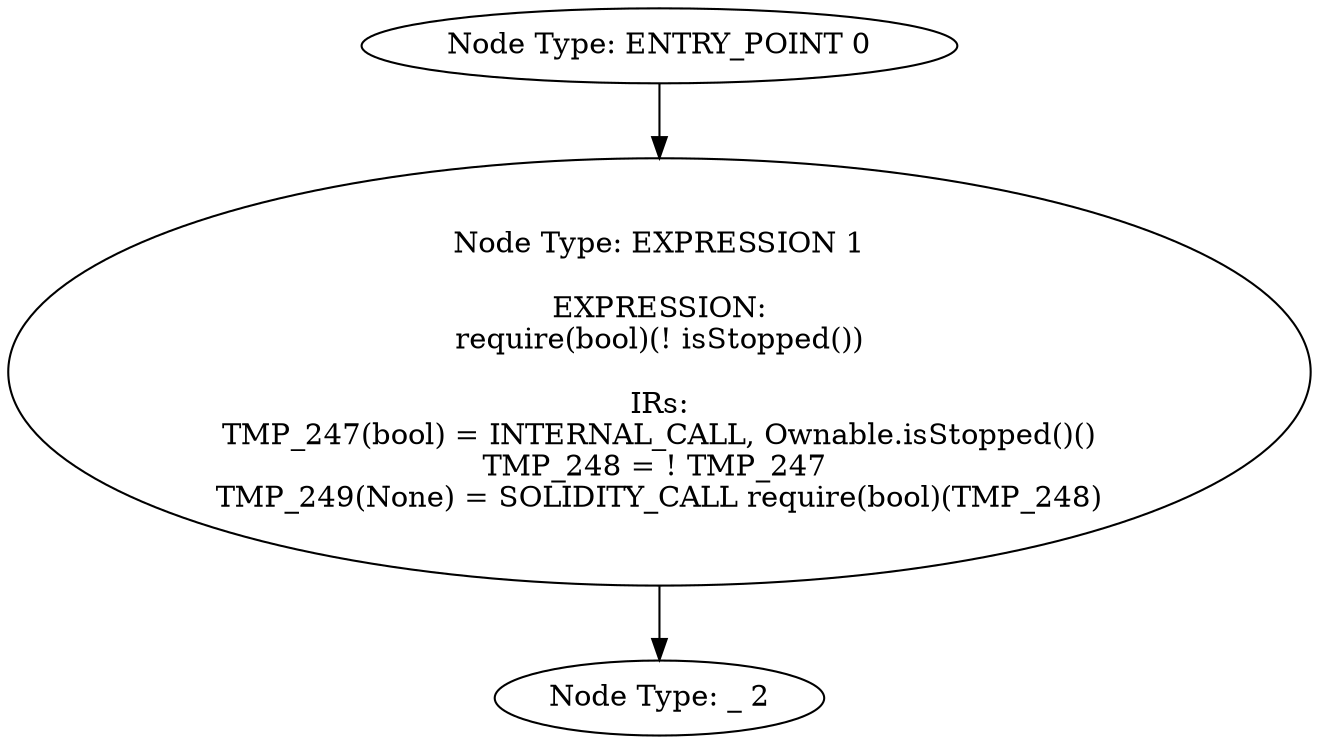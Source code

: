 digraph{
0[label="Node Type: ENTRY_POINT 0
"];
0->1;
1[label="Node Type: EXPRESSION 1

EXPRESSION:
require(bool)(! isStopped())

IRs:
TMP_247(bool) = INTERNAL_CALL, Ownable.isStopped()()
TMP_248 = ! TMP_247 
TMP_249(None) = SOLIDITY_CALL require(bool)(TMP_248)"];
1->2;
2[label="Node Type: _ 2
"];
}
